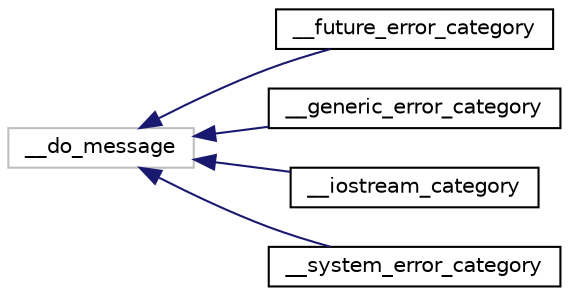 digraph "Graphical Class Hierarchy"
{
  edge [fontname="Helvetica",fontsize="10",labelfontname="Helvetica",labelfontsize="10"];
  node [fontname="Helvetica",fontsize="10",shape=record];
  rankdir="LR";
  Node3518 [label="__do_message",height=0.2,width=0.4,color="grey75", fillcolor="white", style="filled"];
  Node3518 -> Node0 [dir="back",color="midnightblue",fontsize="10",style="solid",fontname="Helvetica"];
  Node0 [label="__future_error_category",height=0.2,width=0.4,color="black", fillcolor="white", style="filled",URL="$class____future__error__category.html"];
  Node3518 -> Node3520 [dir="back",color="midnightblue",fontsize="10",style="solid",fontname="Helvetica"];
  Node3520 [label="__generic_error_category",height=0.2,width=0.4,color="black", fillcolor="white", style="filled",URL="$class____generic__error__category.html"];
  Node3518 -> Node3521 [dir="back",color="midnightblue",fontsize="10",style="solid",fontname="Helvetica"];
  Node3521 [label="__iostream_category",height=0.2,width=0.4,color="black", fillcolor="white", style="filled",URL="$class____iostream__category.html"];
  Node3518 -> Node3522 [dir="back",color="midnightblue",fontsize="10",style="solid",fontname="Helvetica"];
  Node3522 [label="__system_error_category",height=0.2,width=0.4,color="black", fillcolor="white", style="filled",URL="$class____system__error__category.html"];
}
